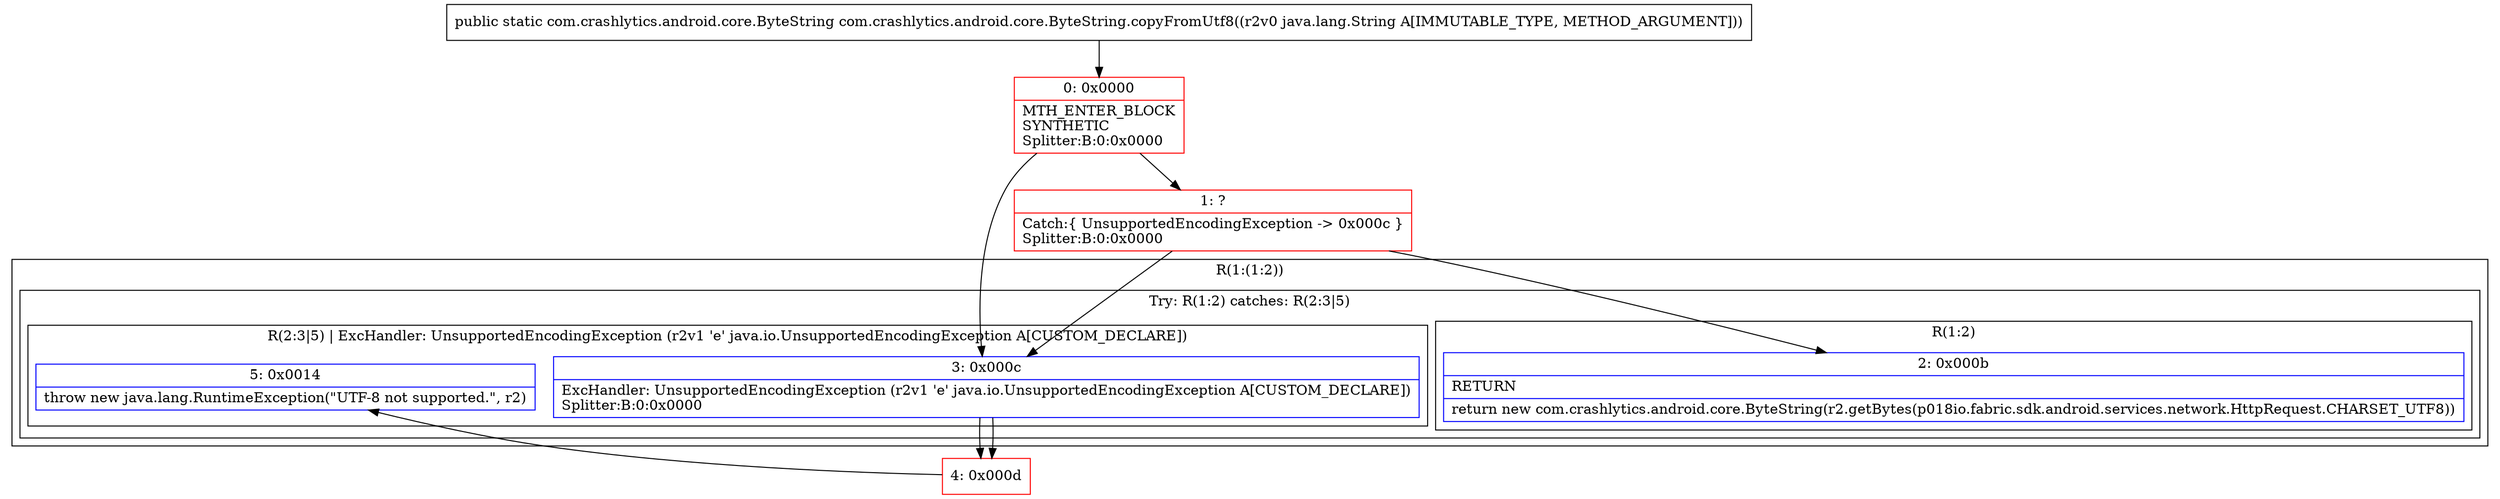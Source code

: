 digraph "CFG forcom.crashlytics.android.core.ByteString.copyFromUtf8(Ljava\/lang\/String;)Lcom\/crashlytics\/android\/core\/ByteString;" {
subgraph cluster_Region_1267747036 {
label = "R(1:(1:2))";
node [shape=record,color=blue];
subgraph cluster_TryCatchRegion_1660089717 {
label = "Try: R(1:2) catches: R(2:3|5)";
node [shape=record,color=blue];
subgraph cluster_Region_331649524 {
label = "R(1:2)";
node [shape=record,color=blue];
Node_2 [shape=record,label="{2\:\ 0x000b|RETURN\l|return new com.crashlytics.android.core.ByteString(r2.getBytes(p018io.fabric.sdk.android.services.network.HttpRequest.CHARSET_UTF8))\l}"];
}
subgraph cluster_Region_1464527552 {
label = "R(2:3|5) | ExcHandler: UnsupportedEncodingException (r2v1 'e' java.io.UnsupportedEncodingException A[CUSTOM_DECLARE])\l";
node [shape=record,color=blue];
Node_3 [shape=record,label="{3\:\ 0x000c|ExcHandler: UnsupportedEncodingException (r2v1 'e' java.io.UnsupportedEncodingException A[CUSTOM_DECLARE])\lSplitter:B:0:0x0000\l}"];
Node_5 [shape=record,label="{5\:\ 0x0014|throw new java.lang.RuntimeException(\"UTF\-8 not supported.\", r2)\l}"];
}
}
}
subgraph cluster_Region_1464527552 {
label = "R(2:3|5) | ExcHandler: UnsupportedEncodingException (r2v1 'e' java.io.UnsupportedEncodingException A[CUSTOM_DECLARE])\l";
node [shape=record,color=blue];
Node_3 [shape=record,label="{3\:\ 0x000c|ExcHandler: UnsupportedEncodingException (r2v1 'e' java.io.UnsupportedEncodingException A[CUSTOM_DECLARE])\lSplitter:B:0:0x0000\l}"];
Node_5 [shape=record,label="{5\:\ 0x0014|throw new java.lang.RuntimeException(\"UTF\-8 not supported.\", r2)\l}"];
}
Node_0 [shape=record,color=red,label="{0\:\ 0x0000|MTH_ENTER_BLOCK\lSYNTHETIC\lSplitter:B:0:0x0000\l}"];
Node_1 [shape=record,color=red,label="{1\:\ ?|Catch:\{ UnsupportedEncodingException \-\> 0x000c \}\lSplitter:B:0:0x0000\l}"];
Node_4 [shape=record,color=red,label="{4\:\ 0x000d}"];
MethodNode[shape=record,label="{public static com.crashlytics.android.core.ByteString com.crashlytics.android.core.ByteString.copyFromUtf8((r2v0 java.lang.String A[IMMUTABLE_TYPE, METHOD_ARGUMENT])) }"];
MethodNode -> Node_0;
Node_3 -> Node_4;
Node_3 -> Node_4;
Node_0 -> Node_1;
Node_0 -> Node_3;
Node_1 -> Node_2;
Node_1 -> Node_3;
Node_4 -> Node_5;
}

